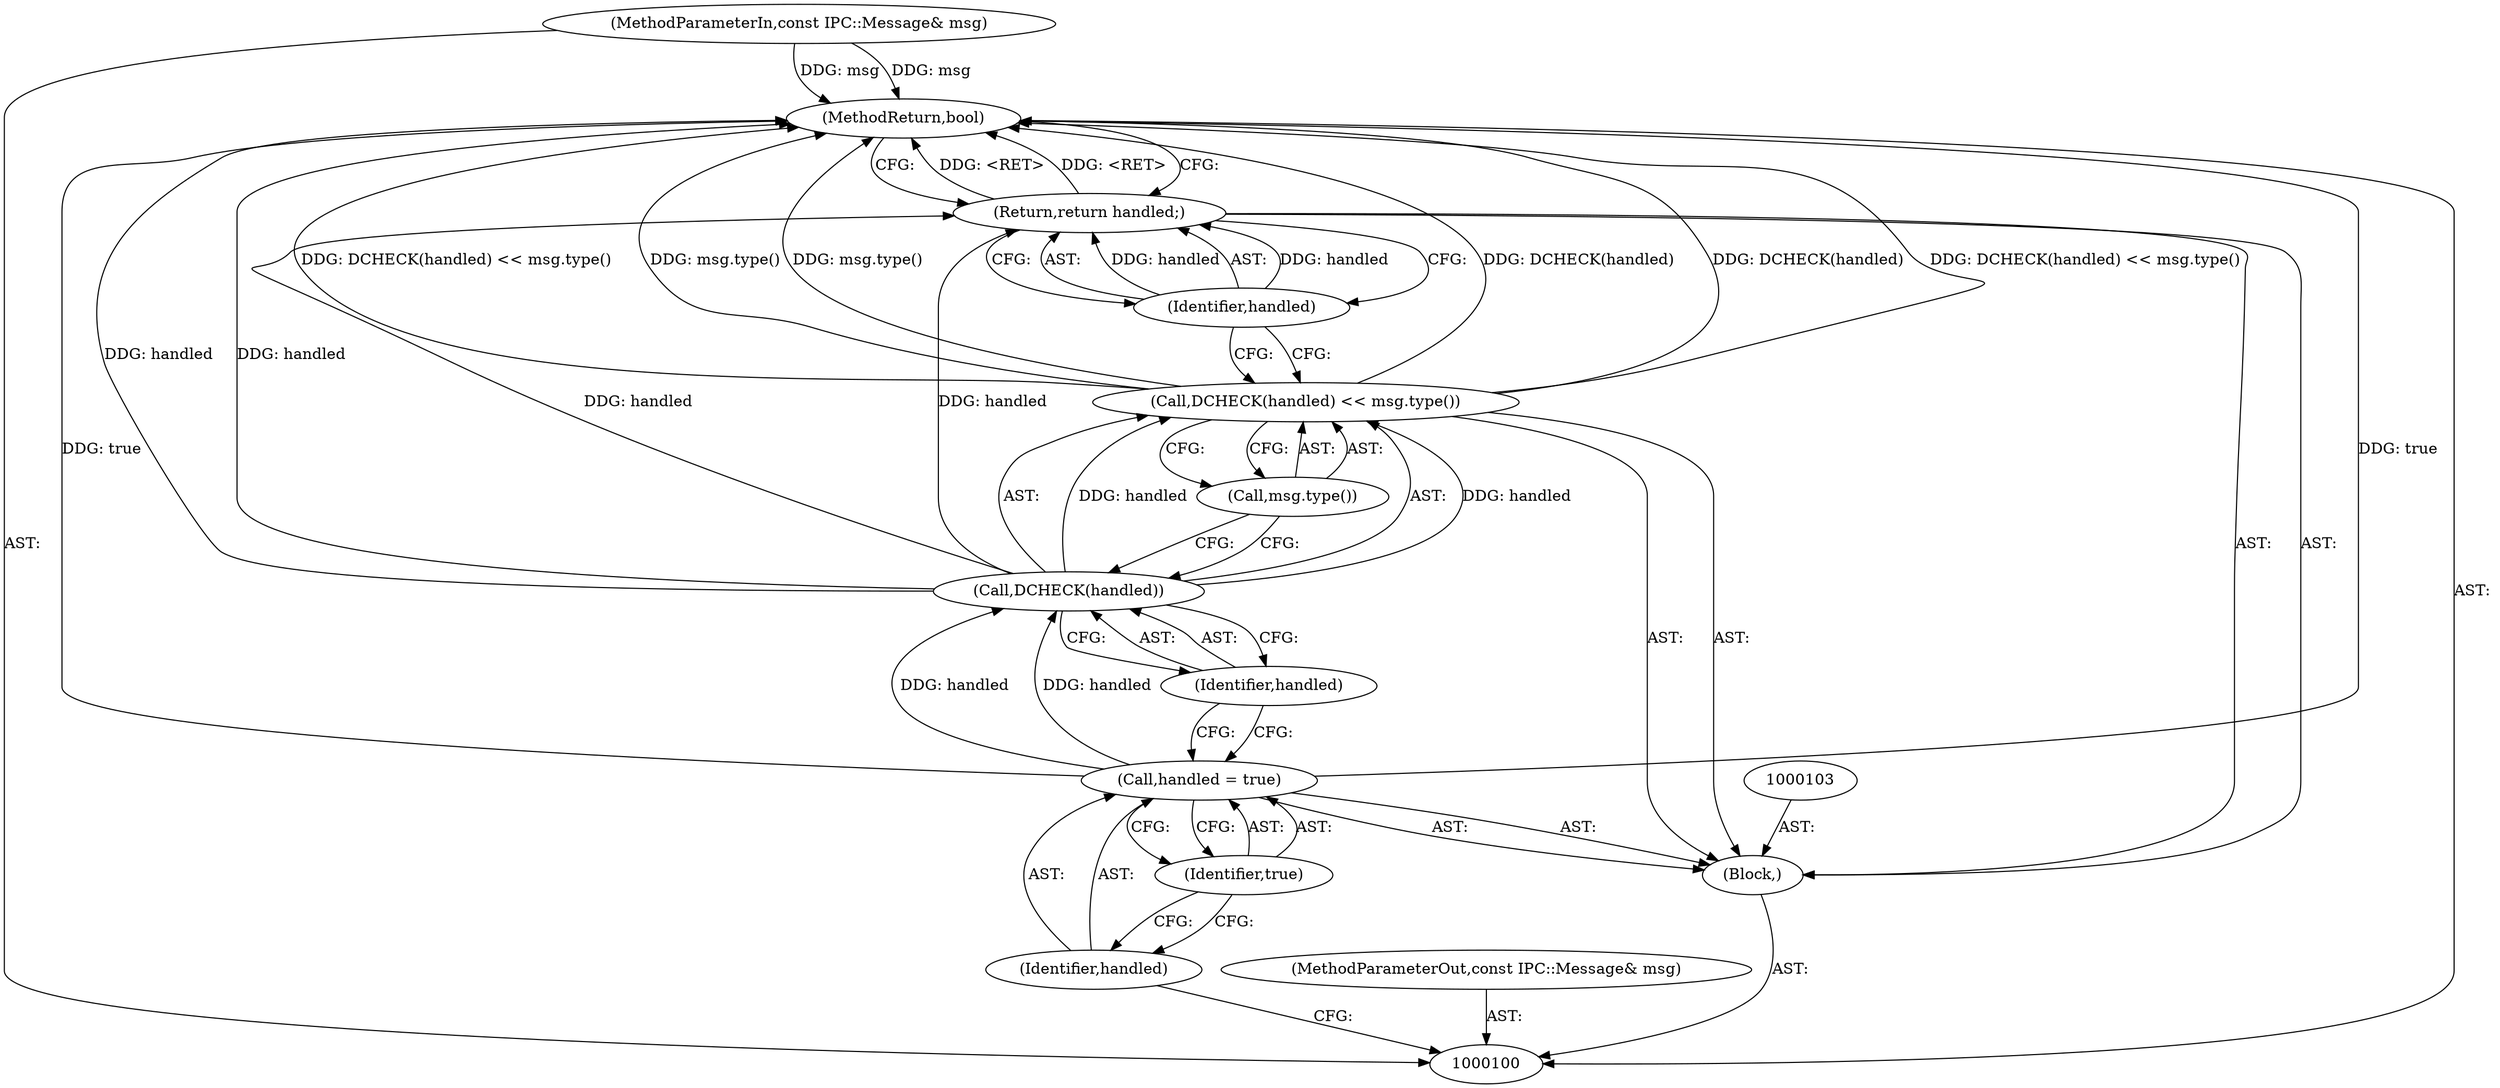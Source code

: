 digraph "0_Chrome_cd0bd79d6ebdb72183e6f0833673464cc10b3600_16" {
"1000113" [label="(MethodReturn,bool)"];
"1000101" [label="(MethodParameterIn,const IPC::Message& msg)"];
"1000136" [label="(MethodParameterOut,const IPC::Message& msg)"];
"1000102" [label="(Block,)"];
"1000107" [label="(Call,DCHECK(handled) << msg.type())"];
"1000108" [label="(Call,DCHECK(handled))"];
"1000110" [label="(Call,msg.type())"];
"1000109" [label="(Identifier,handled)"];
"1000111" [label="(Return,return handled;)"];
"1000112" [label="(Identifier,handled)"];
"1000106" [label="(Identifier,true)"];
"1000104" [label="(Call,handled = true)"];
"1000105" [label="(Identifier,handled)"];
"1000113" -> "1000100"  [label="AST: "];
"1000113" -> "1000111"  [label="CFG: "];
"1000111" -> "1000113"  [label="DDG: <RET>"];
"1000107" -> "1000113"  [label="DDG: DCHECK(handled)"];
"1000107" -> "1000113"  [label="DDG: DCHECK(handled) << msg.type()"];
"1000107" -> "1000113"  [label="DDG: msg.type()"];
"1000101" -> "1000113"  [label="DDG: msg"];
"1000104" -> "1000113"  [label="DDG: true"];
"1000108" -> "1000113"  [label="DDG: handled"];
"1000101" -> "1000100"  [label="AST: "];
"1000101" -> "1000113"  [label="DDG: msg"];
"1000136" -> "1000100"  [label="AST: "];
"1000102" -> "1000100"  [label="AST: "];
"1000103" -> "1000102"  [label="AST: "];
"1000104" -> "1000102"  [label="AST: "];
"1000107" -> "1000102"  [label="AST: "];
"1000111" -> "1000102"  [label="AST: "];
"1000107" -> "1000102"  [label="AST: "];
"1000107" -> "1000110"  [label="CFG: "];
"1000108" -> "1000107"  [label="AST: "];
"1000110" -> "1000107"  [label="AST: "];
"1000112" -> "1000107"  [label="CFG: "];
"1000107" -> "1000113"  [label="DDG: DCHECK(handled)"];
"1000107" -> "1000113"  [label="DDG: DCHECK(handled) << msg.type()"];
"1000107" -> "1000113"  [label="DDG: msg.type()"];
"1000108" -> "1000107"  [label="DDG: handled"];
"1000108" -> "1000107"  [label="AST: "];
"1000108" -> "1000109"  [label="CFG: "];
"1000109" -> "1000108"  [label="AST: "];
"1000110" -> "1000108"  [label="CFG: "];
"1000108" -> "1000113"  [label="DDG: handled"];
"1000108" -> "1000107"  [label="DDG: handled"];
"1000104" -> "1000108"  [label="DDG: handled"];
"1000108" -> "1000111"  [label="DDG: handled"];
"1000110" -> "1000107"  [label="AST: "];
"1000110" -> "1000108"  [label="CFG: "];
"1000107" -> "1000110"  [label="CFG: "];
"1000109" -> "1000108"  [label="AST: "];
"1000109" -> "1000104"  [label="CFG: "];
"1000108" -> "1000109"  [label="CFG: "];
"1000111" -> "1000102"  [label="AST: "];
"1000111" -> "1000112"  [label="CFG: "];
"1000112" -> "1000111"  [label="AST: "];
"1000113" -> "1000111"  [label="CFG: "];
"1000111" -> "1000113"  [label="DDG: <RET>"];
"1000112" -> "1000111"  [label="DDG: handled"];
"1000108" -> "1000111"  [label="DDG: handled"];
"1000112" -> "1000111"  [label="AST: "];
"1000112" -> "1000107"  [label="CFG: "];
"1000111" -> "1000112"  [label="CFG: "];
"1000112" -> "1000111"  [label="DDG: handled"];
"1000106" -> "1000104"  [label="AST: "];
"1000106" -> "1000105"  [label="CFG: "];
"1000104" -> "1000106"  [label="CFG: "];
"1000104" -> "1000102"  [label="AST: "];
"1000104" -> "1000106"  [label="CFG: "];
"1000105" -> "1000104"  [label="AST: "];
"1000106" -> "1000104"  [label="AST: "];
"1000109" -> "1000104"  [label="CFG: "];
"1000104" -> "1000113"  [label="DDG: true"];
"1000104" -> "1000108"  [label="DDG: handled"];
"1000105" -> "1000104"  [label="AST: "];
"1000105" -> "1000100"  [label="CFG: "];
"1000106" -> "1000105"  [label="CFG: "];
}

